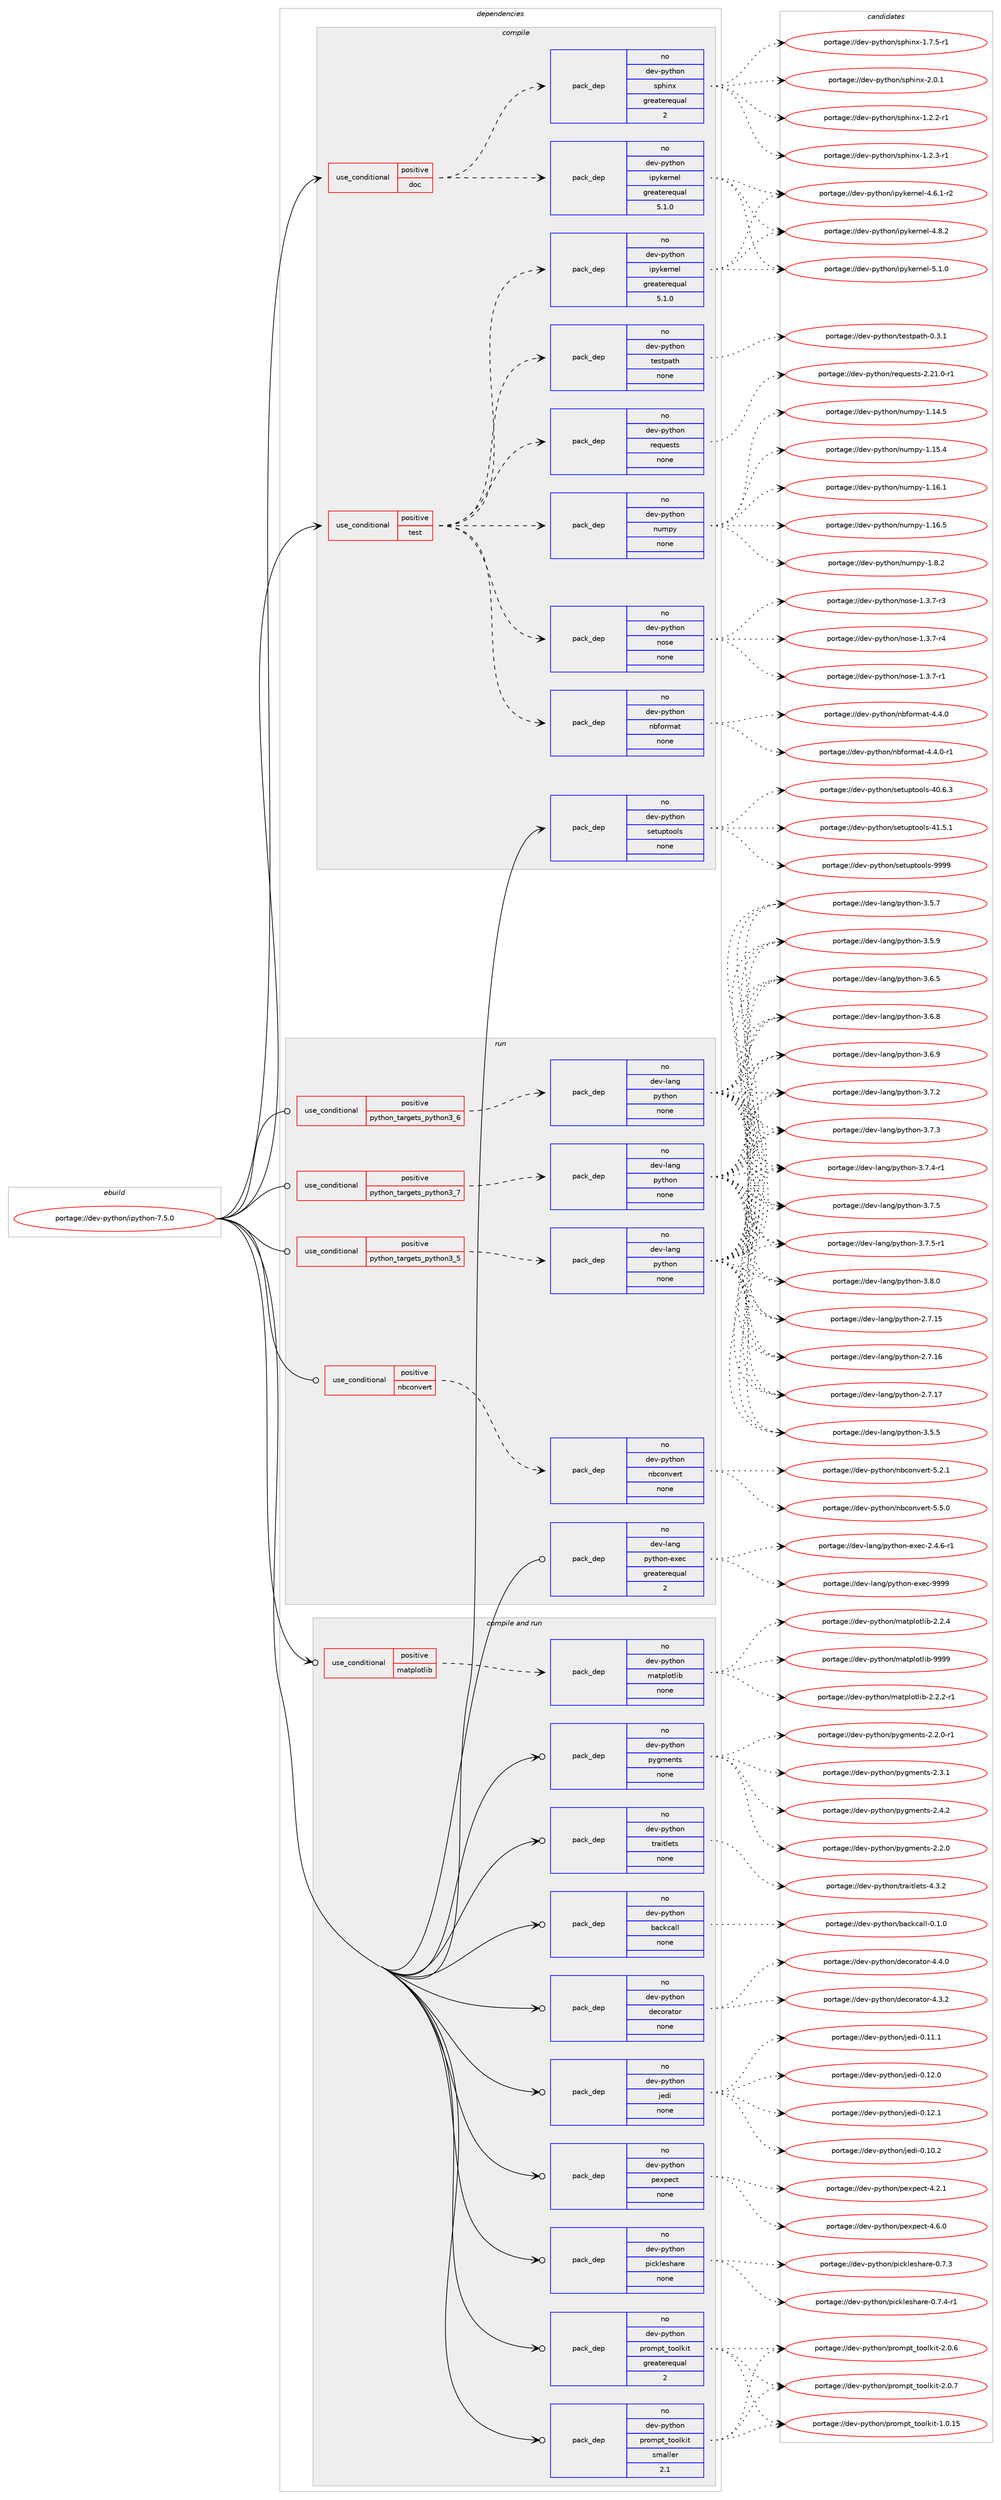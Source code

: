 digraph prolog {

# *************
# Graph options
# *************

newrank=true;
concentrate=true;
compound=true;
graph [rankdir=LR,fontname=Helvetica,fontsize=10,ranksep=1.5];#, ranksep=2.5, nodesep=0.2];
edge  [arrowhead=vee];
node  [fontname=Helvetica,fontsize=10];

# **********
# The ebuild
# **********

subgraph cluster_leftcol {
color=gray;
rank=same;
label=<<i>ebuild</i>>;
id [label="portage://dev-python/ipython-7.5.0", color=red, width=4, href="../dev-python/ipython-7.5.0.svg"];
}

# ****************
# The dependencies
# ****************

subgraph cluster_midcol {
color=gray;
label=<<i>dependencies</i>>;
subgraph cluster_compile {
fillcolor="#eeeeee";
style=filled;
label=<<i>compile</i>>;
subgraph cond30286 {
dependency144810 [label=<<TABLE BORDER="0" CELLBORDER="1" CELLSPACING="0" CELLPADDING="4"><TR><TD ROWSPAN="3" CELLPADDING="10">use_conditional</TD></TR><TR><TD>positive</TD></TR><TR><TD>doc</TD></TR></TABLE>>, shape=none, color=red];
subgraph pack111204 {
dependency144811 [label=<<TABLE BORDER="0" CELLBORDER="1" CELLSPACING="0" CELLPADDING="4" WIDTH="220"><TR><TD ROWSPAN="6" CELLPADDING="30">pack_dep</TD></TR><TR><TD WIDTH="110">no</TD></TR><TR><TD>dev-python</TD></TR><TR><TD>ipykernel</TD></TR><TR><TD>greaterequal</TD></TR><TR><TD>5.1.0</TD></TR></TABLE>>, shape=none, color=blue];
}
dependency144810:e -> dependency144811:w [weight=20,style="dashed",arrowhead="vee"];
subgraph pack111205 {
dependency144812 [label=<<TABLE BORDER="0" CELLBORDER="1" CELLSPACING="0" CELLPADDING="4" WIDTH="220"><TR><TD ROWSPAN="6" CELLPADDING="30">pack_dep</TD></TR><TR><TD WIDTH="110">no</TD></TR><TR><TD>dev-python</TD></TR><TR><TD>sphinx</TD></TR><TR><TD>greaterequal</TD></TR><TR><TD>2</TD></TR></TABLE>>, shape=none, color=blue];
}
dependency144810:e -> dependency144812:w [weight=20,style="dashed",arrowhead="vee"];
}
id:e -> dependency144810:w [weight=20,style="solid",arrowhead="vee"];
subgraph cond30287 {
dependency144813 [label=<<TABLE BORDER="0" CELLBORDER="1" CELLSPACING="0" CELLPADDING="4"><TR><TD ROWSPAN="3" CELLPADDING="10">use_conditional</TD></TR><TR><TD>positive</TD></TR><TR><TD>test</TD></TR></TABLE>>, shape=none, color=red];
subgraph pack111206 {
dependency144814 [label=<<TABLE BORDER="0" CELLBORDER="1" CELLSPACING="0" CELLPADDING="4" WIDTH="220"><TR><TD ROWSPAN="6" CELLPADDING="30">pack_dep</TD></TR><TR><TD WIDTH="110">no</TD></TR><TR><TD>dev-python</TD></TR><TR><TD>ipykernel</TD></TR><TR><TD>greaterequal</TD></TR><TR><TD>5.1.0</TD></TR></TABLE>>, shape=none, color=blue];
}
dependency144813:e -> dependency144814:w [weight=20,style="dashed",arrowhead="vee"];
subgraph pack111207 {
dependency144815 [label=<<TABLE BORDER="0" CELLBORDER="1" CELLSPACING="0" CELLPADDING="4" WIDTH="220"><TR><TD ROWSPAN="6" CELLPADDING="30">pack_dep</TD></TR><TR><TD WIDTH="110">no</TD></TR><TR><TD>dev-python</TD></TR><TR><TD>nbformat</TD></TR><TR><TD>none</TD></TR><TR><TD></TD></TR></TABLE>>, shape=none, color=blue];
}
dependency144813:e -> dependency144815:w [weight=20,style="dashed",arrowhead="vee"];
subgraph pack111208 {
dependency144816 [label=<<TABLE BORDER="0" CELLBORDER="1" CELLSPACING="0" CELLPADDING="4" WIDTH="220"><TR><TD ROWSPAN="6" CELLPADDING="30">pack_dep</TD></TR><TR><TD WIDTH="110">no</TD></TR><TR><TD>dev-python</TD></TR><TR><TD>nose</TD></TR><TR><TD>none</TD></TR><TR><TD></TD></TR></TABLE>>, shape=none, color=blue];
}
dependency144813:e -> dependency144816:w [weight=20,style="dashed",arrowhead="vee"];
subgraph pack111209 {
dependency144817 [label=<<TABLE BORDER="0" CELLBORDER="1" CELLSPACING="0" CELLPADDING="4" WIDTH="220"><TR><TD ROWSPAN="6" CELLPADDING="30">pack_dep</TD></TR><TR><TD WIDTH="110">no</TD></TR><TR><TD>dev-python</TD></TR><TR><TD>numpy</TD></TR><TR><TD>none</TD></TR><TR><TD></TD></TR></TABLE>>, shape=none, color=blue];
}
dependency144813:e -> dependency144817:w [weight=20,style="dashed",arrowhead="vee"];
subgraph pack111210 {
dependency144818 [label=<<TABLE BORDER="0" CELLBORDER="1" CELLSPACING="0" CELLPADDING="4" WIDTH="220"><TR><TD ROWSPAN="6" CELLPADDING="30">pack_dep</TD></TR><TR><TD WIDTH="110">no</TD></TR><TR><TD>dev-python</TD></TR><TR><TD>requests</TD></TR><TR><TD>none</TD></TR><TR><TD></TD></TR></TABLE>>, shape=none, color=blue];
}
dependency144813:e -> dependency144818:w [weight=20,style="dashed",arrowhead="vee"];
subgraph pack111211 {
dependency144819 [label=<<TABLE BORDER="0" CELLBORDER="1" CELLSPACING="0" CELLPADDING="4" WIDTH="220"><TR><TD ROWSPAN="6" CELLPADDING="30">pack_dep</TD></TR><TR><TD WIDTH="110">no</TD></TR><TR><TD>dev-python</TD></TR><TR><TD>testpath</TD></TR><TR><TD>none</TD></TR><TR><TD></TD></TR></TABLE>>, shape=none, color=blue];
}
dependency144813:e -> dependency144819:w [weight=20,style="dashed",arrowhead="vee"];
}
id:e -> dependency144813:w [weight=20,style="solid",arrowhead="vee"];
subgraph pack111212 {
dependency144820 [label=<<TABLE BORDER="0" CELLBORDER="1" CELLSPACING="0" CELLPADDING="4" WIDTH="220"><TR><TD ROWSPAN="6" CELLPADDING="30">pack_dep</TD></TR><TR><TD WIDTH="110">no</TD></TR><TR><TD>dev-python</TD></TR><TR><TD>setuptools</TD></TR><TR><TD>none</TD></TR><TR><TD></TD></TR></TABLE>>, shape=none, color=blue];
}
id:e -> dependency144820:w [weight=20,style="solid",arrowhead="vee"];
}
subgraph cluster_compileandrun {
fillcolor="#eeeeee";
style=filled;
label=<<i>compile and run</i>>;
subgraph cond30288 {
dependency144821 [label=<<TABLE BORDER="0" CELLBORDER="1" CELLSPACING="0" CELLPADDING="4"><TR><TD ROWSPAN="3" CELLPADDING="10">use_conditional</TD></TR><TR><TD>positive</TD></TR><TR><TD>matplotlib</TD></TR></TABLE>>, shape=none, color=red];
subgraph pack111213 {
dependency144822 [label=<<TABLE BORDER="0" CELLBORDER="1" CELLSPACING="0" CELLPADDING="4" WIDTH="220"><TR><TD ROWSPAN="6" CELLPADDING="30">pack_dep</TD></TR><TR><TD WIDTH="110">no</TD></TR><TR><TD>dev-python</TD></TR><TR><TD>matplotlib</TD></TR><TR><TD>none</TD></TR><TR><TD></TD></TR></TABLE>>, shape=none, color=blue];
}
dependency144821:e -> dependency144822:w [weight=20,style="dashed",arrowhead="vee"];
}
id:e -> dependency144821:w [weight=20,style="solid",arrowhead="odotvee"];
subgraph pack111214 {
dependency144823 [label=<<TABLE BORDER="0" CELLBORDER="1" CELLSPACING="0" CELLPADDING="4" WIDTH="220"><TR><TD ROWSPAN="6" CELLPADDING="30">pack_dep</TD></TR><TR><TD WIDTH="110">no</TD></TR><TR><TD>dev-python</TD></TR><TR><TD>backcall</TD></TR><TR><TD>none</TD></TR><TR><TD></TD></TR></TABLE>>, shape=none, color=blue];
}
id:e -> dependency144823:w [weight=20,style="solid",arrowhead="odotvee"];
subgraph pack111215 {
dependency144824 [label=<<TABLE BORDER="0" CELLBORDER="1" CELLSPACING="0" CELLPADDING="4" WIDTH="220"><TR><TD ROWSPAN="6" CELLPADDING="30">pack_dep</TD></TR><TR><TD WIDTH="110">no</TD></TR><TR><TD>dev-python</TD></TR><TR><TD>decorator</TD></TR><TR><TD>none</TD></TR><TR><TD></TD></TR></TABLE>>, shape=none, color=blue];
}
id:e -> dependency144824:w [weight=20,style="solid",arrowhead="odotvee"];
subgraph pack111216 {
dependency144825 [label=<<TABLE BORDER="0" CELLBORDER="1" CELLSPACING="0" CELLPADDING="4" WIDTH="220"><TR><TD ROWSPAN="6" CELLPADDING="30">pack_dep</TD></TR><TR><TD WIDTH="110">no</TD></TR><TR><TD>dev-python</TD></TR><TR><TD>jedi</TD></TR><TR><TD>none</TD></TR><TR><TD></TD></TR></TABLE>>, shape=none, color=blue];
}
id:e -> dependency144825:w [weight=20,style="solid",arrowhead="odotvee"];
subgraph pack111217 {
dependency144826 [label=<<TABLE BORDER="0" CELLBORDER="1" CELLSPACING="0" CELLPADDING="4" WIDTH="220"><TR><TD ROWSPAN="6" CELLPADDING="30">pack_dep</TD></TR><TR><TD WIDTH="110">no</TD></TR><TR><TD>dev-python</TD></TR><TR><TD>pexpect</TD></TR><TR><TD>none</TD></TR><TR><TD></TD></TR></TABLE>>, shape=none, color=blue];
}
id:e -> dependency144826:w [weight=20,style="solid",arrowhead="odotvee"];
subgraph pack111218 {
dependency144827 [label=<<TABLE BORDER="0" CELLBORDER="1" CELLSPACING="0" CELLPADDING="4" WIDTH="220"><TR><TD ROWSPAN="6" CELLPADDING="30">pack_dep</TD></TR><TR><TD WIDTH="110">no</TD></TR><TR><TD>dev-python</TD></TR><TR><TD>pickleshare</TD></TR><TR><TD>none</TD></TR><TR><TD></TD></TR></TABLE>>, shape=none, color=blue];
}
id:e -> dependency144827:w [weight=20,style="solid",arrowhead="odotvee"];
subgraph pack111219 {
dependency144828 [label=<<TABLE BORDER="0" CELLBORDER="1" CELLSPACING="0" CELLPADDING="4" WIDTH="220"><TR><TD ROWSPAN="6" CELLPADDING="30">pack_dep</TD></TR><TR><TD WIDTH="110">no</TD></TR><TR><TD>dev-python</TD></TR><TR><TD>prompt_toolkit</TD></TR><TR><TD>greaterequal</TD></TR><TR><TD>2</TD></TR></TABLE>>, shape=none, color=blue];
}
id:e -> dependency144828:w [weight=20,style="solid",arrowhead="odotvee"];
subgraph pack111220 {
dependency144829 [label=<<TABLE BORDER="0" CELLBORDER="1" CELLSPACING="0" CELLPADDING="4" WIDTH="220"><TR><TD ROWSPAN="6" CELLPADDING="30">pack_dep</TD></TR><TR><TD WIDTH="110">no</TD></TR><TR><TD>dev-python</TD></TR><TR><TD>prompt_toolkit</TD></TR><TR><TD>smaller</TD></TR><TR><TD>2.1</TD></TR></TABLE>>, shape=none, color=blue];
}
id:e -> dependency144829:w [weight=20,style="solid",arrowhead="odotvee"];
subgraph pack111221 {
dependency144830 [label=<<TABLE BORDER="0" CELLBORDER="1" CELLSPACING="0" CELLPADDING="4" WIDTH="220"><TR><TD ROWSPAN="6" CELLPADDING="30">pack_dep</TD></TR><TR><TD WIDTH="110">no</TD></TR><TR><TD>dev-python</TD></TR><TR><TD>pygments</TD></TR><TR><TD>none</TD></TR><TR><TD></TD></TR></TABLE>>, shape=none, color=blue];
}
id:e -> dependency144830:w [weight=20,style="solid",arrowhead="odotvee"];
subgraph pack111222 {
dependency144831 [label=<<TABLE BORDER="0" CELLBORDER="1" CELLSPACING="0" CELLPADDING="4" WIDTH="220"><TR><TD ROWSPAN="6" CELLPADDING="30">pack_dep</TD></TR><TR><TD WIDTH="110">no</TD></TR><TR><TD>dev-python</TD></TR><TR><TD>traitlets</TD></TR><TR><TD>none</TD></TR><TR><TD></TD></TR></TABLE>>, shape=none, color=blue];
}
id:e -> dependency144831:w [weight=20,style="solid",arrowhead="odotvee"];
}
subgraph cluster_run {
fillcolor="#eeeeee";
style=filled;
label=<<i>run</i>>;
subgraph cond30289 {
dependency144832 [label=<<TABLE BORDER="0" CELLBORDER="1" CELLSPACING="0" CELLPADDING="4"><TR><TD ROWSPAN="3" CELLPADDING="10">use_conditional</TD></TR><TR><TD>positive</TD></TR><TR><TD>nbconvert</TD></TR></TABLE>>, shape=none, color=red];
subgraph pack111223 {
dependency144833 [label=<<TABLE BORDER="0" CELLBORDER="1" CELLSPACING="0" CELLPADDING="4" WIDTH="220"><TR><TD ROWSPAN="6" CELLPADDING="30">pack_dep</TD></TR><TR><TD WIDTH="110">no</TD></TR><TR><TD>dev-python</TD></TR><TR><TD>nbconvert</TD></TR><TR><TD>none</TD></TR><TR><TD></TD></TR></TABLE>>, shape=none, color=blue];
}
dependency144832:e -> dependency144833:w [weight=20,style="dashed",arrowhead="vee"];
}
id:e -> dependency144832:w [weight=20,style="solid",arrowhead="odot"];
subgraph cond30290 {
dependency144834 [label=<<TABLE BORDER="0" CELLBORDER="1" CELLSPACING="0" CELLPADDING="4"><TR><TD ROWSPAN="3" CELLPADDING="10">use_conditional</TD></TR><TR><TD>positive</TD></TR><TR><TD>python_targets_python3_5</TD></TR></TABLE>>, shape=none, color=red];
subgraph pack111224 {
dependency144835 [label=<<TABLE BORDER="0" CELLBORDER="1" CELLSPACING="0" CELLPADDING="4" WIDTH="220"><TR><TD ROWSPAN="6" CELLPADDING="30">pack_dep</TD></TR><TR><TD WIDTH="110">no</TD></TR><TR><TD>dev-lang</TD></TR><TR><TD>python</TD></TR><TR><TD>none</TD></TR><TR><TD></TD></TR></TABLE>>, shape=none, color=blue];
}
dependency144834:e -> dependency144835:w [weight=20,style="dashed",arrowhead="vee"];
}
id:e -> dependency144834:w [weight=20,style="solid",arrowhead="odot"];
subgraph cond30291 {
dependency144836 [label=<<TABLE BORDER="0" CELLBORDER="1" CELLSPACING="0" CELLPADDING="4"><TR><TD ROWSPAN="3" CELLPADDING="10">use_conditional</TD></TR><TR><TD>positive</TD></TR><TR><TD>python_targets_python3_6</TD></TR></TABLE>>, shape=none, color=red];
subgraph pack111225 {
dependency144837 [label=<<TABLE BORDER="0" CELLBORDER="1" CELLSPACING="0" CELLPADDING="4" WIDTH="220"><TR><TD ROWSPAN="6" CELLPADDING="30">pack_dep</TD></TR><TR><TD WIDTH="110">no</TD></TR><TR><TD>dev-lang</TD></TR><TR><TD>python</TD></TR><TR><TD>none</TD></TR><TR><TD></TD></TR></TABLE>>, shape=none, color=blue];
}
dependency144836:e -> dependency144837:w [weight=20,style="dashed",arrowhead="vee"];
}
id:e -> dependency144836:w [weight=20,style="solid",arrowhead="odot"];
subgraph cond30292 {
dependency144838 [label=<<TABLE BORDER="0" CELLBORDER="1" CELLSPACING="0" CELLPADDING="4"><TR><TD ROWSPAN="3" CELLPADDING="10">use_conditional</TD></TR><TR><TD>positive</TD></TR><TR><TD>python_targets_python3_7</TD></TR></TABLE>>, shape=none, color=red];
subgraph pack111226 {
dependency144839 [label=<<TABLE BORDER="0" CELLBORDER="1" CELLSPACING="0" CELLPADDING="4" WIDTH="220"><TR><TD ROWSPAN="6" CELLPADDING="30">pack_dep</TD></TR><TR><TD WIDTH="110">no</TD></TR><TR><TD>dev-lang</TD></TR><TR><TD>python</TD></TR><TR><TD>none</TD></TR><TR><TD></TD></TR></TABLE>>, shape=none, color=blue];
}
dependency144838:e -> dependency144839:w [weight=20,style="dashed",arrowhead="vee"];
}
id:e -> dependency144838:w [weight=20,style="solid",arrowhead="odot"];
subgraph pack111227 {
dependency144840 [label=<<TABLE BORDER="0" CELLBORDER="1" CELLSPACING="0" CELLPADDING="4" WIDTH="220"><TR><TD ROWSPAN="6" CELLPADDING="30">pack_dep</TD></TR><TR><TD WIDTH="110">no</TD></TR><TR><TD>dev-lang</TD></TR><TR><TD>python-exec</TD></TR><TR><TD>greaterequal</TD></TR><TR><TD>2</TD></TR></TABLE>>, shape=none, color=blue];
}
id:e -> dependency144840:w [weight=20,style="solid",arrowhead="odot"];
}
}

# **************
# The candidates
# **************

subgraph cluster_choices {
rank=same;
color=gray;
label=<<i>candidates</i>>;

subgraph choice111204 {
color=black;
nodesep=1;
choiceportage10010111845112121116104111110471051121211071011141101011084552465446494511450 [label="portage://dev-python/ipykernel-4.6.1-r2", color=red, width=4,href="../dev-python/ipykernel-4.6.1-r2.svg"];
choiceportage1001011184511212111610411111047105112121107101114110101108455246564650 [label="portage://dev-python/ipykernel-4.8.2", color=red, width=4,href="../dev-python/ipykernel-4.8.2.svg"];
choiceportage1001011184511212111610411111047105112121107101114110101108455346494648 [label="portage://dev-python/ipykernel-5.1.0", color=red, width=4,href="../dev-python/ipykernel-5.1.0.svg"];
dependency144811:e -> choiceportage10010111845112121116104111110471051121211071011141101011084552465446494511450:w [style=dotted,weight="100"];
dependency144811:e -> choiceportage1001011184511212111610411111047105112121107101114110101108455246564650:w [style=dotted,weight="100"];
dependency144811:e -> choiceportage1001011184511212111610411111047105112121107101114110101108455346494648:w [style=dotted,weight="100"];
}
subgraph choice111205 {
color=black;
nodesep=1;
choiceportage10010111845112121116104111110471151121041051101204549465046504511449 [label="portage://dev-python/sphinx-1.2.2-r1", color=red, width=4,href="../dev-python/sphinx-1.2.2-r1.svg"];
choiceportage10010111845112121116104111110471151121041051101204549465046514511449 [label="portage://dev-python/sphinx-1.2.3-r1", color=red, width=4,href="../dev-python/sphinx-1.2.3-r1.svg"];
choiceportage10010111845112121116104111110471151121041051101204549465546534511449 [label="portage://dev-python/sphinx-1.7.5-r1", color=red, width=4,href="../dev-python/sphinx-1.7.5-r1.svg"];
choiceportage1001011184511212111610411111047115112104105110120455046484649 [label="portage://dev-python/sphinx-2.0.1", color=red, width=4,href="../dev-python/sphinx-2.0.1.svg"];
dependency144812:e -> choiceportage10010111845112121116104111110471151121041051101204549465046504511449:w [style=dotted,weight="100"];
dependency144812:e -> choiceportage10010111845112121116104111110471151121041051101204549465046514511449:w [style=dotted,weight="100"];
dependency144812:e -> choiceportage10010111845112121116104111110471151121041051101204549465546534511449:w [style=dotted,weight="100"];
dependency144812:e -> choiceportage1001011184511212111610411111047115112104105110120455046484649:w [style=dotted,weight="100"];
}
subgraph choice111206 {
color=black;
nodesep=1;
choiceportage10010111845112121116104111110471051121211071011141101011084552465446494511450 [label="portage://dev-python/ipykernel-4.6.1-r2", color=red, width=4,href="../dev-python/ipykernel-4.6.1-r2.svg"];
choiceportage1001011184511212111610411111047105112121107101114110101108455246564650 [label="portage://dev-python/ipykernel-4.8.2", color=red, width=4,href="../dev-python/ipykernel-4.8.2.svg"];
choiceportage1001011184511212111610411111047105112121107101114110101108455346494648 [label="portage://dev-python/ipykernel-5.1.0", color=red, width=4,href="../dev-python/ipykernel-5.1.0.svg"];
dependency144814:e -> choiceportage10010111845112121116104111110471051121211071011141101011084552465446494511450:w [style=dotted,weight="100"];
dependency144814:e -> choiceportage1001011184511212111610411111047105112121107101114110101108455246564650:w [style=dotted,weight="100"];
dependency144814:e -> choiceportage1001011184511212111610411111047105112121107101114110101108455346494648:w [style=dotted,weight="100"];
}
subgraph choice111207 {
color=black;
nodesep=1;
choiceportage10010111845112121116104111110471109810211111410997116455246524648 [label="portage://dev-python/nbformat-4.4.0", color=red, width=4,href="../dev-python/nbformat-4.4.0.svg"];
choiceportage100101118451121211161041111104711098102111114109971164552465246484511449 [label="portage://dev-python/nbformat-4.4.0-r1", color=red, width=4,href="../dev-python/nbformat-4.4.0-r1.svg"];
dependency144815:e -> choiceportage10010111845112121116104111110471109810211111410997116455246524648:w [style=dotted,weight="100"];
dependency144815:e -> choiceportage100101118451121211161041111104711098102111114109971164552465246484511449:w [style=dotted,weight="100"];
}
subgraph choice111208 {
color=black;
nodesep=1;
choiceportage10010111845112121116104111110471101111151014549465146554511449 [label="portage://dev-python/nose-1.3.7-r1", color=red, width=4,href="../dev-python/nose-1.3.7-r1.svg"];
choiceportage10010111845112121116104111110471101111151014549465146554511451 [label="portage://dev-python/nose-1.3.7-r3", color=red, width=4,href="../dev-python/nose-1.3.7-r3.svg"];
choiceportage10010111845112121116104111110471101111151014549465146554511452 [label="portage://dev-python/nose-1.3.7-r4", color=red, width=4,href="../dev-python/nose-1.3.7-r4.svg"];
dependency144816:e -> choiceportage10010111845112121116104111110471101111151014549465146554511449:w [style=dotted,weight="100"];
dependency144816:e -> choiceportage10010111845112121116104111110471101111151014549465146554511451:w [style=dotted,weight="100"];
dependency144816:e -> choiceportage10010111845112121116104111110471101111151014549465146554511452:w [style=dotted,weight="100"];
}
subgraph choice111209 {
color=black;
nodesep=1;
choiceportage100101118451121211161041111104711011710911212145494649524653 [label="portage://dev-python/numpy-1.14.5", color=red, width=4,href="../dev-python/numpy-1.14.5.svg"];
choiceportage100101118451121211161041111104711011710911212145494649534652 [label="portage://dev-python/numpy-1.15.4", color=red, width=4,href="../dev-python/numpy-1.15.4.svg"];
choiceportage100101118451121211161041111104711011710911212145494649544649 [label="portage://dev-python/numpy-1.16.1", color=red, width=4,href="../dev-python/numpy-1.16.1.svg"];
choiceportage100101118451121211161041111104711011710911212145494649544653 [label="portage://dev-python/numpy-1.16.5", color=red, width=4,href="../dev-python/numpy-1.16.5.svg"];
choiceportage1001011184511212111610411111047110117109112121454946564650 [label="portage://dev-python/numpy-1.8.2", color=red, width=4,href="../dev-python/numpy-1.8.2.svg"];
dependency144817:e -> choiceportage100101118451121211161041111104711011710911212145494649524653:w [style=dotted,weight="100"];
dependency144817:e -> choiceportage100101118451121211161041111104711011710911212145494649534652:w [style=dotted,weight="100"];
dependency144817:e -> choiceportage100101118451121211161041111104711011710911212145494649544649:w [style=dotted,weight="100"];
dependency144817:e -> choiceportage100101118451121211161041111104711011710911212145494649544653:w [style=dotted,weight="100"];
dependency144817:e -> choiceportage1001011184511212111610411111047110117109112121454946564650:w [style=dotted,weight="100"];
}
subgraph choice111210 {
color=black;
nodesep=1;
choiceportage1001011184511212111610411111047114101113117101115116115455046504946484511449 [label="portage://dev-python/requests-2.21.0-r1", color=red, width=4,href="../dev-python/requests-2.21.0-r1.svg"];
dependency144818:e -> choiceportage1001011184511212111610411111047114101113117101115116115455046504946484511449:w [style=dotted,weight="100"];
}
subgraph choice111211 {
color=black;
nodesep=1;
choiceportage100101118451121211161041111104711610111511611297116104454846514649 [label="portage://dev-python/testpath-0.3.1", color=red, width=4,href="../dev-python/testpath-0.3.1.svg"];
dependency144819:e -> choiceportage100101118451121211161041111104711610111511611297116104454846514649:w [style=dotted,weight="100"];
}
subgraph choice111212 {
color=black;
nodesep=1;
choiceportage100101118451121211161041111104711510111611711211611111110811545524846544651 [label="portage://dev-python/setuptools-40.6.3", color=red, width=4,href="../dev-python/setuptools-40.6.3.svg"];
choiceportage100101118451121211161041111104711510111611711211611111110811545524946534649 [label="portage://dev-python/setuptools-41.5.1", color=red, width=4,href="../dev-python/setuptools-41.5.1.svg"];
choiceportage10010111845112121116104111110471151011161171121161111111081154557575757 [label="portage://dev-python/setuptools-9999", color=red, width=4,href="../dev-python/setuptools-9999.svg"];
dependency144820:e -> choiceportage100101118451121211161041111104711510111611711211611111110811545524846544651:w [style=dotted,weight="100"];
dependency144820:e -> choiceportage100101118451121211161041111104711510111611711211611111110811545524946534649:w [style=dotted,weight="100"];
dependency144820:e -> choiceportage10010111845112121116104111110471151011161171121161111111081154557575757:w [style=dotted,weight="100"];
}
subgraph choice111213 {
color=black;
nodesep=1;
choiceportage100101118451121211161041111104710997116112108111116108105984550465046504511449 [label="portage://dev-python/matplotlib-2.2.2-r1", color=red, width=4,href="../dev-python/matplotlib-2.2.2-r1.svg"];
choiceportage10010111845112121116104111110471099711611210811111610810598455046504652 [label="portage://dev-python/matplotlib-2.2.4", color=red, width=4,href="../dev-python/matplotlib-2.2.4.svg"];
choiceportage100101118451121211161041111104710997116112108111116108105984557575757 [label="portage://dev-python/matplotlib-9999", color=red, width=4,href="../dev-python/matplotlib-9999.svg"];
dependency144822:e -> choiceportage100101118451121211161041111104710997116112108111116108105984550465046504511449:w [style=dotted,weight="100"];
dependency144822:e -> choiceportage10010111845112121116104111110471099711611210811111610810598455046504652:w [style=dotted,weight="100"];
dependency144822:e -> choiceportage100101118451121211161041111104710997116112108111116108105984557575757:w [style=dotted,weight="100"];
}
subgraph choice111214 {
color=black;
nodesep=1;
choiceportage10010111845112121116104111110479897991079997108108454846494648 [label="portage://dev-python/backcall-0.1.0", color=red, width=4,href="../dev-python/backcall-0.1.0.svg"];
dependency144823:e -> choiceportage10010111845112121116104111110479897991079997108108454846494648:w [style=dotted,weight="100"];
}
subgraph choice111215 {
color=black;
nodesep=1;
choiceportage10010111845112121116104111110471001019911111497116111114455246514650 [label="portage://dev-python/decorator-4.3.2", color=red, width=4,href="../dev-python/decorator-4.3.2.svg"];
choiceportage10010111845112121116104111110471001019911111497116111114455246524648 [label="portage://dev-python/decorator-4.4.0", color=red, width=4,href="../dev-python/decorator-4.4.0.svg"];
dependency144824:e -> choiceportage10010111845112121116104111110471001019911111497116111114455246514650:w [style=dotted,weight="100"];
dependency144824:e -> choiceportage10010111845112121116104111110471001019911111497116111114455246524648:w [style=dotted,weight="100"];
}
subgraph choice111216 {
color=black;
nodesep=1;
choiceportage100101118451121211161041111104710610110010545484649484650 [label="portage://dev-python/jedi-0.10.2", color=red, width=4,href="../dev-python/jedi-0.10.2.svg"];
choiceportage100101118451121211161041111104710610110010545484649494649 [label="portage://dev-python/jedi-0.11.1", color=red, width=4,href="../dev-python/jedi-0.11.1.svg"];
choiceportage100101118451121211161041111104710610110010545484649504648 [label="portage://dev-python/jedi-0.12.0", color=red, width=4,href="../dev-python/jedi-0.12.0.svg"];
choiceportage100101118451121211161041111104710610110010545484649504649 [label="portage://dev-python/jedi-0.12.1", color=red, width=4,href="../dev-python/jedi-0.12.1.svg"];
dependency144825:e -> choiceportage100101118451121211161041111104710610110010545484649484650:w [style=dotted,weight="100"];
dependency144825:e -> choiceportage100101118451121211161041111104710610110010545484649494649:w [style=dotted,weight="100"];
dependency144825:e -> choiceportage100101118451121211161041111104710610110010545484649504648:w [style=dotted,weight="100"];
dependency144825:e -> choiceportage100101118451121211161041111104710610110010545484649504649:w [style=dotted,weight="100"];
}
subgraph choice111217 {
color=black;
nodesep=1;
choiceportage100101118451121211161041111104711210112011210199116455246504649 [label="portage://dev-python/pexpect-4.2.1", color=red, width=4,href="../dev-python/pexpect-4.2.1.svg"];
choiceportage100101118451121211161041111104711210112011210199116455246544648 [label="portage://dev-python/pexpect-4.6.0", color=red, width=4,href="../dev-python/pexpect-4.6.0.svg"];
dependency144826:e -> choiceportage100101118451121211161041111104711210112011210199116455246504649:w [style=dotted,weight="100"];
dependency144826:e -> choiceportage100101118451121211161041111104711210112011210199116455246544648:w [style=dotted,weight="100"];
}
subgraph choice111218 {
color=black;
nodesep=1;
choiceportage10010111845112121116104111110471121059910710810111510497114101454846554651 [label="portage://dev-python/pickleshare-0.7.3", color=red, width=4,href="../dev-python/pickleshare-0.7.3.svg"];
choiceportage100101118451121211161041111104711210599107108101115104971141014548465546524511449 [label="portage://dev-python/pickleshare-0.7.4-r1", color=red, width=4,href="../dev-python/pickleshare-0.7.4-r1.svg"];
dependency144827:e -> choiceportage10010111845112121116104111110471121059910710810111510497114101454846554651:w [style=dotted,weight="100"];
dependency144827:e -> choiceportage100101118451121211161041111104711210599107108101115104971141014548465546524511449:w [style=dotted,weight="100"];
}
subgraph choice111219 {
color=black;
nodesep=1;
choiceportage10010111845112121116104111110471121141111091121169511611111110810710511645494648464953 [label="portage://dev-python/prompt_toolkit-1.0.15", color=red, width=4,href="../dev-python/prompt_toolkit-1.0.15.svg"];
choiceportage100101118451121211161041111104711211411110911211695116111111108107105116455046484654 [label="portage://dev-python/prompt_toolkit-2.0.6", color=red, width=4,href="../dev-python/prompt_toolkit-2.0.6.svg"];
choiceportage100101118451121211161041111104711211411110911211695116111111108107105116455046484655 [label="portage://dev-python/prompt_toolkit-2.0.7", color=red, width=4,href="../dev-python/prompt_toolkit-2.0.7.svg"];
dependency144828:e -> choiceportage10010111845112121116104111110471121141111091121169511611111110810710511645494648464953:w [style=dotted,weight="100"];
dependency144828:e -> choiceportage100101118451121211161041111104711211411110911211695116111111108107105116455046484654:w [style=dotted,weight="100"];
dependency144828:e -> choiceportage100101118451121211161041111104711211411110911211695116111111108107105116455046484655:w [style=dotted,weight="100"];
}
subgraph choice111220 {
color=black;
nodesep=1;
choiceportage10010111845112121116104111110471121141111091121169511611111110810710511645494648464953 [label="portage://dev-python/prompt_toolkit-1.0.15", color=red, width=4,href="../dev-python/prompt_toolkit-1.0.15.svg"];
choiceportage100101118451121211161041111104711211411110911211695116111111108107105116455046484654 [label="portage://dev-python/prompt_toolkit-2.0.6", color=red, width=4,href="../dev-python/prompt_toolkit-2.0.6.svg"];
choiceportage100101118451121211161041111104711211411110911211695116111111108107105116455046484655 [label="portage://dev-python/prompt_toolkit-2.0.7", color=red, width=4,href="../dev-python/prompt_toolkit-2.0.7.svg"];
dependency144829:e -> choiceportage10010111845112121116104111110471121141111091121169511611111110810710511645494648464953:w [style=dotted,weight="100"];
dependency144829:e -> choiceportage100101118451121211161041111104711211411110911211695116111111108107105116455046484654:w [style=dotted,weight="100"];
dependency144829:e -> choiceportage100101118451121211161041111104711211411110911211695116111111108107105116455046484655:w [style=dotted,weight="100"];
}
subgraph choice111221 {
color=black;
nodesep=1;
choiceportage1001011184511212111610411111047112121103109101110116115455046504648 [label="portage://dev-python/pygments-2.2.0", color=red, width=4,href="../dev-python/pygments-2.2.0.svg"];
choiceportage10010111845112121116104111110471121211031091011101161154550465046484511449 [label="portage://dev-python/pygments-2.2.0-r1", color=red, width=4,href="../dev-python/pygments-2.2.0-r1.svg"];
choiceportage1001011184511212111610411111047112121103109101110116115455046514649 [label="portage://dev-python/pygments-2.3.1", color=red, width=4,href="../dev-python/pygments-2.3.1.svg"];
choiceportage1001011184511212111610411111047112121103109101110116115455046524650 [label="portage://dev-python/pygments-2.4.2", color=red, width=4,href="../dev-python/pygments-2.4.2.svg"];
dependency144830:e -> choiceportage1001011184511212111610411111047112121103109101110116115455046504648:w [style=dotted,weight="100"];
dependency144830:e -> choiceportage10010111845112121116104111110471121211031091011101161154550465046484511449:w [style=dotted,weight="100"];
dependency144830:e -> choiceportage1001011184511212111610411111047112121103109101110116115455046514649:w [style=dotted,weight="100"];
dependency144830:e -> choiceportage1001011184511212111610411111047112121103109101110116115455046524650:w [style=dotted,weight="100"];
}
subgraph choice111222 {
color=black;
nodesep=1;
choiceportage100101118451121211161041111104711611497105116108101116115455246514650 [label="portage://dev-python/traitlets-4.3.2", color=red, width=4,href="../dev-python/traitlets-4.3.2.svg"];
dependency144831:e -> choiceportage100101118451121211161041111104711611497105116108101116115455246514650:w [style=dotted,weight="100"];
}
subgraph choice111223 {
color=black;
nodesep=1;
choiceportage10010111845112121116104111110471109899111110118101114116455346504649 [label="portage://dev-python/nbconvert-5.2.1", color=red, width=4,href="../dev-python/nbconvert-5.2.1.svg"];
choiceportage10010111845112121116104111110471109899111110118101114116455346534648 [label="portage://dev-python/nbconvert-5.5.0", color=red, width=4,href="../dev-python/nbconvert-5.5.0.svg"];
dependency144833:e -> choiceportage10010111845112121116104111110471109899111110118101114116455346504649:w [style=dotted,weight="100"];
dependency144833:e -> choiceportage10010111845112121116104111110471109899111110118101114116455346534648:w [style=dotted,weight="100"];
}
subgraph choice111224 {
color=black;
nodesep=1;
choiceportage10010111845108971101034711212111610411111045504655464953 [label="portage://dev-lang/python-2.7.15", color=red, width=4,href="../dev-lang/python-2.7.15.svg"];
choiceportage10010111845108971101034711212111610411111045504655464954 [label="portage://dev-lang/python-2.7.16", color=red, width=4,href="../dev-lang/python-2.7.16.svg"];
choiceportage10010111845108971101034711212111610411111045504655464955 [label="portage://dev-lang/python-2.7.17", color=red, width=4,href="../dev-lang/python-2.7.17.svg"];
choiceportage100101118451089711010347112121116104111110455146534653 [label="portage://dev-lang/python-3.5.5", color=red, width=4,href="../dev-lang/python-3.5.5.svg"];
choiceportage100101118451089711010347112121116104111110455146534655 [label="portage://dev-lang/python-3.5.7", color=red, width=4,href="../dev-lang/python-3.5.7.svg"];
choiceportage100101118451089711010347112121116104111110455146534657 [label="portage://dev-lang/python-3.5.9", color=red, width=4,href="../dev-lang/python-3.5.9.svg"];
choiceportage100101118451089711010347112121116104111110455146544653 [label="portage://dev-lang/python-3.6.5", color=red, width=4,href="../dev-lang/python-3.6.5.svg"];
choiceportage100101118451089711010347112121116104111110455146544656 [label="portage://dev-lang/python-3.6.8", color=red, width=4,href="../dev-lang/python-3.6.8.svg"];
choiceportage100101118451089711010347112121116104111110455146544657 [label="portage://dev-lang/python-3.6.9", color=red, width=4,href="../dev-lang/python-3.6.9.svg"];
choiceportage100101118451089711010347112121116104111110455146554650 [label="portage://dev-lang/python-3.7.2", color=red, width=4,href="../dev-lang/python-3.7.2.svg"];
choiceportage100101118451089711010347112121116104111110455146554651 [label="portage://dev-lang/python-3.7.3", color=red, width=4,href="../dev-lang/python-3.7.3.svg"];
choiceportage1001011184510897110103471121211161041111104551465546524511449 [label="portage://dev-lang/python-3.7.4-r1", color=red, width=4,href="../dev-lang/python-3.7.4-r1.svg"];
choiceportage100101118451089711010347112121116104111110455146554653 [label="portage://dev-lang/python-3.7.5", color=red, width=4,href="../dev-lang/python-3.7.5.svg"];
choiceportage1001011184510897110103471121211161041111104551465546534511449 [label="portage://dev-lang/python-3.7.5-r1", color=red, width=4,href="../dev-lang/python-3.7.5-r1.svg"];
choiceportage100101118451089711010347112121116104111110455146564648 [label="portage://dev-lang/python-3.8.0", color=red, width=4,href="../dev-lang/python-3.8.0.svg"];
dependency144835:e -> choiceportage10010111845108971101034711212111610411111045504655464953:w [style=dotted,weight="100"];
dependency144835:e -> choiceportage10010111845108971101034711212111610411111045504655464954:w [style=dotted,weight="100"];
dependency144835:e -> choiceportage10010111845108971101034711212111610411111045504655464955:w [style=dotted,weight="100"];
dependency144835:e -> choiceportage100101118451089711010347112121116104111110455146534653:w [style=dotted,weight="100"];
dependency144835:e -> choiceportage100101118451089711010347112121116104111110455146534655:w [style=dotted,weight="100"];
dependency144835:e -> choiceportage100101118451089711010347112121116104111110455146534657:w [style=dotted,weight="100"];
dependency144835:e -> choiceportage100101118451089711010347112121116104111110455146544653:w [style=dotted,weight="100"];
dependency144835:e -> choiceportage100101118451089711010347112121116104111110455146544656:w [style=dotted,weight="100"];
dependency144835:e -> choiceportage100101118451089711010347112121116104111110455146544657:w [style=dotted,weight="100"];
dependency144835:e -> choiceportage100101118451089711010347112121116104111110455146554650:w [style=dotted,weight="100"];
dependency144835:e -> choiceportage100101118451089711010347112121116104111110455146554651:w [style=dotted,weight="100"];
dependency144835:e -> choiceportage1001011184510897110103471121211161041111104551465546524511449:w [style=dotted,weight="100"];
dependency144835:e -> choiceportage100101118451089711010347112121116104111110455146554653:w [style=dotted,weight="100"];
dependency144835:e -> choiceportage1001011184510897110103471121211161041111104551465546534511449:w [style=dotted,weight="100"];
dependency144835:e -> choiceportage100101118451089711010347112121116104111110455146564648:w [style=dotted,weight="100"];
}
subgraph choice111225 {
color=black;
nodesep=1;
choiceportage10010111845108971101034711212111610411111045504655464953 [label="portage://dev-lang/python-2.7.15", color=red, width=4,href="../dev-lang/python-2.7.15.svg"];
choiceportage10010111845108971101034711212111610411111045504655464954 [label="portage://dev-lang/python-2.7.16", color=red, width=4,href="../dev-lang/python-2.7.16.svg"];
choiceportage10010111845108971101034711212111610411111045504655464955 [label="portage://dev-lang/python-2.7.17", color=red, width=4,href="../dev-lang/python-2.7.17.svg"];
choiceportage100101118451089711010347112121116104111110455146534653 [label="portage://dev-lang/python-3.5.5", color=red, width=4,href="../dev-lang/python-3.5.5.svg"];
choiceportage100101118451089711010347112121116104111110455146534655 [label="portage://dev-lang/python-3.5.7", color=red, width=4,href="../dev-lang/python-3.5.7.svg"];
choiceportage100101118451089711010347112121116104111110455146534657 [label="portage://dev-lang/python-3.5.9", color=red, width=4,href="../dev-lang/python-3.5.9.svg"];
choiceportage100101118451089711010347112121116104111110455146544653 [label="portage://dev-lang/python-3.6.5", color=red, width=4,href="../dev-lang/python-3.6.5.svg"];
choiceportage100101118451089711010347112121116104111110455146544656 [label="portage://dev-lang/python-3.6.8", color=red, width=4,href="../dev-lang/python-3.6.8.svg"];
choiceportage100101118451089711010347112121116104111110455146544657 [label="portage://dev-lang/python-3.6.9", color=red, width=4,href="../dev-lang/python-3.6.9.svg"];
choiceportage100101118451089711010347112121116104111110455146554650 [label="portage://dev-lang/python-3.7.2", color=red, width=4,href="../dev-lang/python-3.7.2.svg"];
choiceportage100101118451089711010347112121116104111110455146554651 [label="portage://dev-lang/python-3.7.3", color=red, width=4,href="../dev-lang/python-3.7.3.svg"];
choiceportage1001011184510897110103471121211161041111104551465546524511449 [label="portage://dev-lang/python-3.7.4-r1", color=red, width=4,href="../dev-lang/python-3.7.4-r1.svg"];
choiceportage100101118451089711010347112121116104111110455146554653 [label="portage://dev-lang/python-3.7.5", color=red, width=4,href="../dev-lang/python-3.7.5.svg"];
choiceportage1001011184510897110103471121211161041111104551465546534511449 [label="portage://dev-lang/python-3.7.5-r1", color=red, width=4,href="../dev-lang/python-3.7.5-r1.svg"];
choiceportage100101118451089711010347112121116104111110455146564648 [label="portage://dev-lang/python-3.8.0", color=red, width=4,href="../dev-lang/python-3.8.0.svg"];
dependency144837:e -> choiceportage10010111845108971101034711212111610411111045504655464953:w [style=dotted,weight="100"];
dependency144837:e -> choiceportage10010111845108971101034711212111610411111045504655464954:w [style=dotted,weight="100"];
dependency144837:e -> choiceportage10010111845108971101034711212111610411111045504655464955:w [style=dotted,weight="100"];
dependency144837:e -> choiceportage100101118451089711010347112121116104111110455146534653:w [style=dotted,weight="100"];
dependency144837:e -> choiceportage100101118451089711010347112121116104111110455146534655:w [style=dotted,weight="100"];
dependency144837:e -> choiceportage100101118451089711010347112121116104111110455146534657:w [style=dotted,weight="100"];
dependency144837:e -> choiceportage100101118451089711010347112121116104111110455146544653:w [style=dotted,weight="100"];
dependency144837:e -> choiceportage100101118451089711010347112121116104111110455146544656:w [style=dotted,weight="100"];
dependency144837:e -> choiceportage100101118451089711010347112121116104111110455146544657:w [style=dotted,weight="100"];
dependency144837:e -> choiceportage100101118451089711010347112121116104111110455146554650:w [style=dotted,weight="100"];
dependency144837:e -> choiceportage100101118451089711010347112121116104111110455146554651:w [style=dotted,weight="100"];
dependency144837:e -> choiceportage1001011184510897110103471121211161041111104551465546524511449:w [style=dotted,weight="100"];
dependency144837:e -> choiceportage100101118451089711010347112121116104111110455146554653:w [style=dotted,weight="100"];
dependency144837:e -> choiceportage1001011184510897110103471121211161041111104551465546534511449:w [style=dotted,weight="100"];
dependency144837:e -> choiceportage100101118451089711010347112121116104111110455146564648:w [style=dotted,weight="100"];
}
subgraph choice111226 {
color=black;
nodesep=1;
choiceportage10010111845108971101034711212111610411111045504655464953 [label="portage://dev-lang/python-2.7.15", color=red, width=4,href="../dev-lang/python-2.7.15.svg"];
choiceportage10010111845108971101034711212111610411111045504655464954 [label="portage://dev-lang/python-2.7.16", color=red, width=4,href="../dev-lang/python-2.7.16.svg"];
choiceportage10010111845108971101034711212111610411111045504655464955 [label="portage://dev-lang/python-2.7.17", color=red, width=4,href="../dev-lang/python-2.7.17.svg"];
choiceportage100101118451089711010347112121116104111110455146534653 [label="portage://dev-lang/python-3.5.5", color=red, width=4,href="../dev-lang/python-3.5.5.svg"];
choiceportage100101118451089711010347112121116104111110455146534655 [label="portage://dev-lang/python-3.5.7", color=red, width=4,href="../dev-lang/python-3.5.7.svg"];
choiceportage100101118451089711010347112121116104111110455146534657 [label="portage://dev-lang/python-3.5.9", color=red, width=4,href="../dev-lang/python-3.5.9.svg"];
choiceportage100101118451089711010347112121116104111110455146544653 [label="portage://dev-lang/python-3.6.5", color=red, width=4,href="../dev-lang/python-3.6.5.svg"];
choiceportage100101118451089711010347112121116104111110455146544656 [label="portage://dev-lang/python-3.6.8", color=red, width=4,href="../dev-lang/python-3.6.8.svg"];
choiceportage100101118451089711010347112121116104111110455146544657 [label="portage://dev-lang/python-3.6.9", color=red, width=4,href="../dev-lang/python-3.6.9.svg"];
choiceportage100101118451089711010347112121116104111110455146554650 [label="portage://dev-lang/python-3.7.2", color=red, width=4,href="../dev-lang/python-3.7.2.svg"];
choiceportage100101118451089711010347112121116104111110455146554651 [label="portage://dev-lang/python-3.7.3", color=red, width=4,href="../dev-lang/python-3.7.3.svg"];
choiceportage1001011184510897110103471121211161041111104551465546524511449 [label="portage://dev-lang/python-3.7.4-r1", color=red, width=4,href="../dev-lang/python-3.7.4-r1.svg"];
choiceportage100101118451089711010347112121116104111110455146554653 [label="portage://dev-lang/python-3.7.5", color=red, width=4,href="../dev-lang/python-3.7.5.svg"];
choiceportage1001011184510897110103471121211161041111104551465546534511449 [label="portage://dev-lang/python-3.7.5-r1", color=red, width=4,href="../dev-lang/python-3.7.5-r1.svg"];
choiceportage100101118451089711010347112121116104111110455146564648 [label="portage://dev-lang/python-3.8.0", color=red, width=4,href="../dev-lang/python-3.8.0.svg"];
dependency144839:e -> choiceportage10010111845108971101034711212111610411111045504655464953:w [style=dotted,weight="100"];
dependency144839:e -> choiceportage10010111845108971101034711212111610411111045504655464954:w [style=dotted,weight="100"];
dependency144839:e -> choiceportage10010111845108971101034711212111610411111045504655464955:w [style=dotted,weight="100"];
dependency144839:e -> choiceportage100101118451089711010347112121116104111110455146534653:w [style=dotted,weight="100"];
dependency144839:e -> choiceportage100101118451089711010347112121116104111110455146534655:w [style=dotted,weight="100"];
dependency144839:e -> choiceportage100101118451089711010347112121116104111110455146534657:w [style=dotted,weight="100"];
dependency144839:e -> choiceportage100101118451089711010347112121116104111110455146544653:w [style=dotted,weight="100"];
dependency144839:e -> choiceportage100101118451089711010347112121116104111110455146544656:w [style=dotted,weight="100"];
dependency144839:e -> choiceportage100101118451089711010347112121116104111110455146544657:w [style=dotted,weight="100"];
dependency144839:e -> choiceportage100101118451089711010347112121116104111110455146554650:w [style=dotted,weight="100"];
dependency144839:e -> choiceportage100101118451089711010347112121116104111110455146554651:w [style=dotted,weight="100"];
dependency144839:e -> choiceportage1001011184510897110103471121211161041111104551465546524511449:w [style=dotted,weight="100"];
dependency144839:e -> choiceportage100101118451089711010347112121116104111110455146554653:w [style=dotted,weight="100"];
dependency144839:e -> choiceportage1001011184510897110103471121211161041111104551465546534511449:w [style=dotted,weight="100"];
dependency144839:e -> choiceportage100101118451089711010347112121116104111110455146564648:w [style=dotted,weight="100"];
}
subgraph choice111227 {
color=black;
nodesep=1;
choiceportage10010111845108971101034711212111610411111045101120101994550465246544511449 [label="portage://dev-lang/python-exec-2.4.6-r1", color=red, width=4,href="../dev-lang/python-exec-2.4.6-r1.svg"];
choiceportage10010111845108971101034711212111610411111045101120101994557575757 [label="portage://dev-lang/python-exec-9999", color=red, width=4,href="../dev-lang/python-exec-9999.svg"];
dependency144840:e -> choiceportage10010111845108971101034711212111610411111045101120101994550465246544511449:w [style=dotted,weight="100"];
dependency144840:e -> choiceportage10010111845108971101034711212111610411111045101120101994557575757:w [style=dotted,weight="100"];
}
}

}
